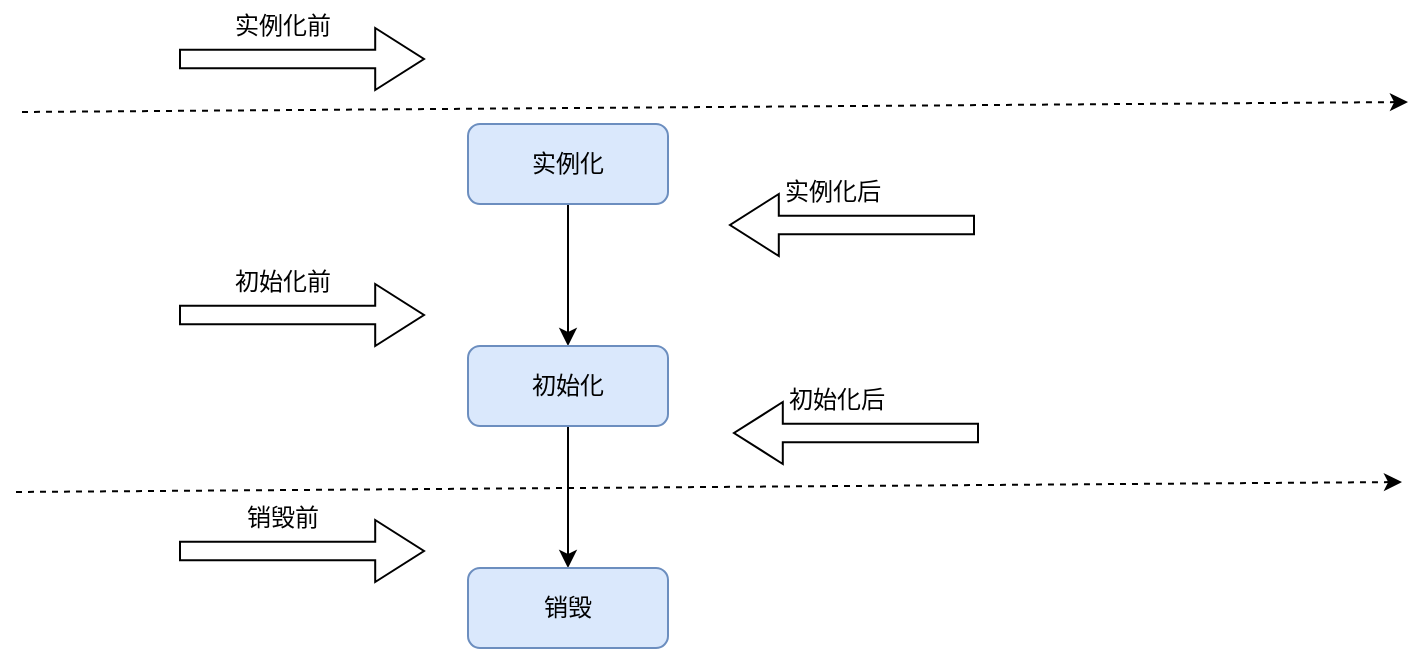 <mxfile version="20.2.0" type="github"><diagram id="-pS_cI14YDQbi5frRpCM" name="第 1 页"><mxGraphModel dx="946" dy="589" grid="0" gridSize="10" guides="1" tooltips="1" connect="1" arrows="1" fold="1" page="1" pageScale="1" pageWidth="827" pageHeight="1169" math="0" shadow="0"><root><mxCell id="0"/><mxCell id="1" parent="0"/><mxCell id="wzO5DGtkAl38Ut1sxBtE-14" style="edgeStyle=orthogonalEdgeStyle;rounded=0;orthogonalLoop=1;jettySize=auto;html=1;exitX=0.5;exitY=1;exitDx=0;exitDy=0;entryX=0.5;entryY=0;entryDx=0;entryDy=0;" parent="1" source="wzO5DGtkAl38Ut1sxBtE-1" target="wzO5DGtkAl38Ut1sxBtE-3" edge="1"><mxGeometry relative="1" as="geometry"/></mxCell><mxCell id="wzO5DGtkAl38Ut1sxBtE-1" value="实例化" style="rounded=1;whiteSpace=wrap;html=1;fillColor=#dae8fc;strokeColor=#6c8ebf;" parent="1" vertex="1"><mxGeometry x="319" y="122" width="100" height="40" as="geometry"/></mxCell><mxCell id="wzO5DGtkAl38Ut1sxBtE-15" style="edgeStyle=orthogonalEdgeStyle;rounded=0;orthogonalLoop=1;jettySize=auto;html=1;exitX=0.5;exitY=1;exitDx=0;exitDy=0;entryX=0.5;entryY=0;entryDx=0;entryDy=0;" parent="1" source="wzO5DGtkAl38Ut1sxBtE-3" target="wzO5DGtkAl38Ut1sxBtE-4" edge="1"><mxGeometry relative="1" as="geometry"/></mxCell><mxCell id="wzO5DGtkAl38Ut1sxBtE-3" value="初始化" style="rounded=1;whiteSpace=wrap;html=1;fillColor=#dae8fc;strokeColor=#6c8ebf;" parent="1" vertex="1"><mxGeometry x="319" y="233" width="100" height="40" as="geometry"/></mxCell><mxCell id="wzO5DGtkAl38Ut1sxBtE-4" value="销毁" style="rounded=1;whiteSpace=wrap;html=1;fillColor=#dae8fc;strokeColor=#6c8ebf;" parent="1" vertex="1"><mxGeometry x="319" y="344" width="100" height="40" as="geometry"/></mxCell><mxCell id="wzO5DGtkAl38Ut1sxBtE-20" value="" style="endArrow=classic;html=1;rounded=0;dashed=1;" parent="1" edge="1"><mxGeometry width="50" height="50" relative="1" as="geometry"><mxPoint x="96" y="116" as="sourcePoint"/><mxPoint x="789" y="111" as="targetPoint"/></mxGeometry></mxCell><mxCell id="wzO5DGtkAl38Ut1sxBtE-28" value="" style="shape=singleArrow;whiteSpace=wrap;html=1;rounded=0;shadow=0;glass=0;labelBackgroundColor=none;sketch=0;strokeColor=default;gradientColor=none;" parent="1" vertex="1"><mxGeometry x="175" y="74" width="122" height="31" as="geometry"/></mxCell><mxCell id="wzO5DGtkAl38Ut1sxBtE-29" value="实例化前" style="text;html=1;align=center;verticalAlign=middle;resizable=0;points=[];autosize=1;strokeColor=none;fillColor=none;" parent="1" vertex="1"><mxGeometry x="193" y="60" width="66" height="26" as="geometry"/></mxCell><mxCell id="wzO5DGtkAl38Ut1sxBtE-30" value="" style="shape=singleArrow;whiteSpace=wrap;html=1;rounded=0;shadow=0;glass=0;labelBackgroundColor=none;sketch=0;strokeColor=default;gradientColor=none;" parent="1" vertex="1"><mxGeometry x="175" y="202" width="122" height="31" as="geometry"/></mxCell><mxCell id="wzO5DGtkAl38Ut1sxBtE-31" value="初始化前" style="text;html=1;align=center;verticalAlign=middle;resizable=0;points=[];autosize=1;strokeColor=none;fillColor=none;" parent="1" vertex="1"><mxGeometry x="193" y="188" width="66" height="26" as="geometry"/></mxCell><mxCell id="wzO5DGtkAl38Ut1sxBtE-32" value="" style="shape=singleArrow;whiteSpace=wrap;html=1;rounded=0;shadow=0;glass=0;labelBackgroundColor=none;sketch=0;strokeColor=default;gradientColor=none;" parent="1" vertex="1"><mxGeometry x="175" y="320" width="122" height="31" as="geometry"/></mxCell><mxCell id="wzO5DGtkAl38Ut1sxBtE-33" value="销毁前" style="text;html=1;align=center;verticalAlign=middle;resizable=0;points=[];autosize=1;strokeColor=none;fillColor=none;" parent="1" vertex="1"><mxGeometry x="199" y="306" width="54" height="26" as="geometry"/></mxCell><mxCell id="wzO5DGtkAl38Ut1sxBtE-34" value="" style="endArrow=classic;html=1;rounded=0;dashed=1;" parent="1" edge="1"><mxGeometry width="50" height="50" relative="1" as="geometry"><mxPoint x="93" y="306" as="sourcePoint"/><mxPoint x="786" y="301" as="targetPoint"/></mxGeometry></mxCell><mxCell id="wzO5DGtkAl38Ut1sxBtE-45" value="" style="shape=singleArrow;whiteSpace=wrap;html=1;rounded=0;shadow=0;glass=0;labelBackgroundColor=none;sketch=0;strokeColor=default;gradientColor=none;direction=west;" parent="1" vertex="1"><mxGeometry x="450" y="157" width="122" height="31" as="geometry"/></mxCell><mxCell id="wzO5DGtkAl38Ut1sxBtE-46" value="实例化后" style="text;html=1;align=center;verticalAlign=middle;resizable=0;points=[];autosize=1;strokeColor=none;fillColor=none;" parent="1" vertex="1"><mxGeometry x="468" y="143" width="66" height="26" as="geometry"/></mxCell><mxCell id="wzO5DGtkAl38Ut1sxBtE-47" value="" style="shape=singleArrow;whiteSpace=wrap;html=1;rounded=0;shadow=0;glass=0;labelBackgroundColor=none;sketch=0;strokeColor=default;gradientColor=none;direction=west;" parent="1" vertex="1"><mxGeometry x="452" y="261" width="122" height="31" as="geometry"/></mxCell><mxCell id="wzO5DGtkAl38Ut1sxBtE-48" value="初始化后" style="text;html=1;align=center;verticalAlign=middle;resizable=0;points=[];autosize=1;strokeColor=none;fillColor=none;" parent="1" vertex="1"><mxGeometry x="470" y="247" width="66" height="26" as="geometry"/></mxCell></root></mxGraphModel></diagram></mxfile>